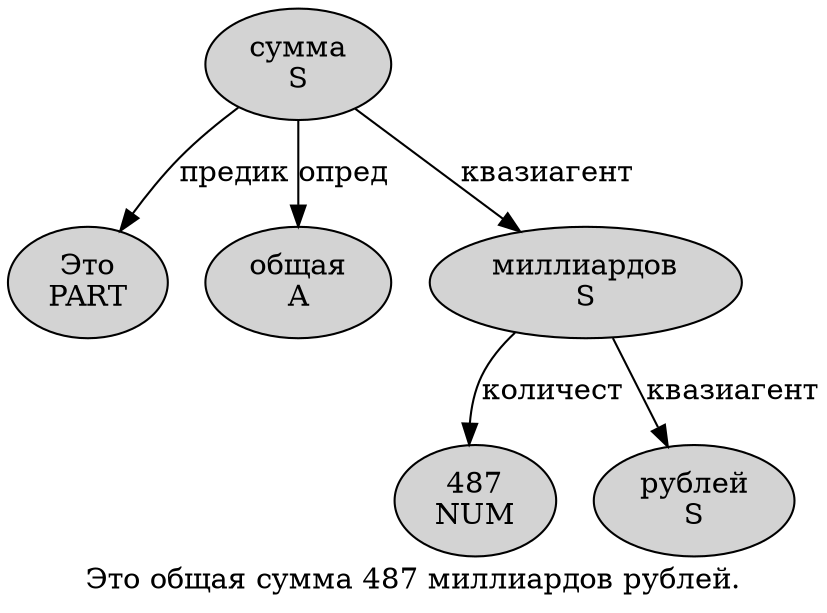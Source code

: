 digraph SENTENCE_118 {
	graph [label="Это общая сумма 487 миллиардов рублей."]
	node [style=filled]
		0 [label="Это
PART" color="" fillcolor=lightgray penwidth=1 shape=ellipse]
		1 [label="общая
A" color="" fillcolor=lightgray penwidth=1 shape=ellipse]
		2 [label="сумма
S" color="" fillcolor=lightgray penwidth=1 shape=ellipse]
		3 [label="487
NUM" color="" fillcolor=lightgray penwidth=1 shape=ellipse]
		4 [label="миллиардов
S" color="" fillcolor=lightgray penwidth=1 shape=ellipse]
		5 [label="рублей
S" color="" fillcolor=lightgray penwidth=1 shape=ellipse]
			2 -> 0 [label="предик"]
			2 -> 1 [label="опред"]
			2 -> 4 [label="квазиагент"]
			4 -> 3 [label="количест"]
			4 -> 5 [label="квазиагент"]
}